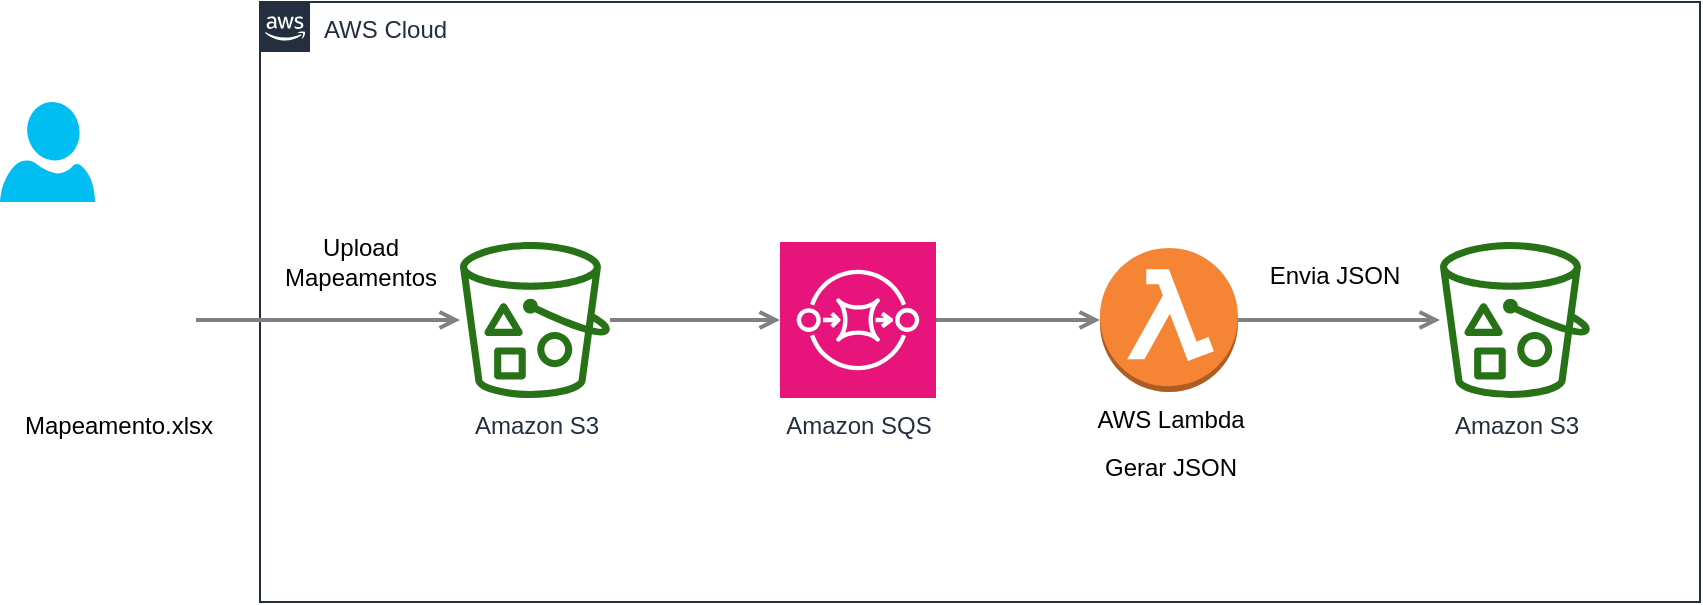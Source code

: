 <mxfile version="24.7.8">
  <diagram id="Ht1M8jgEwFfnCIfOTk4-" name="Page-1">
    <mxGraphModel dx="1034" dy="1247" grid="1" gridSize="10" guides="1" tooltips="1" connect="1" arrows="1" fold="1" page="1" pageScale="1" pageWidth="1169" pageHeight="827" math="0" shadow="0">
      <root>
        <mxCell id="0" />
        <mxCell id="1" parent="0" />
        <mxCell id="UEzPUAAOIrF-is8g5C7q-154" value="AWS Cloud" style="points=[[0,0],[0.25,0],[0.5,0],[0.75,0],[1,0],[1,0.25],[1,0.5],[1,0.75],[1,1],[0.75,1],[0.5,1],[0.25,1],[0,1],[0,0.75],[0,0.5],[0,0.25]];outlineConnect=0;gradientColor=none;html=1;whiteSpace=wrap;fontSize=12;fontStyle=0;shape=mxgraph.aws4.group;grIcon=mxgraph.aws4.group_aws_cloud_alt;strokeColor=#232F3E;fillColor=none;verticalAlign=top;align=left;spacingLeft=30;fontColor=#232F3E;dashed=0;labelBackgroundColor=#ffffff;container=1;pointerEvents=0;collapsible=0;recursiveResize=0;" parent="1" vertex="1">
          <mxGeometry x="200" y="-700" width="720" height="300" as="geometry" />
        </mxCell>
        <mxCell id="dOL3RdpPMTuehhcjLxyu-35" value="AWS Lambda" style="outlineConnect=0;dashed=0;verticalLabelPosition=bottom;verticalAlign=top;align=center;html=1;shape=mxgraph.aws3.lambda_function;fillColor=#F58534;gradientColor=none;" parent="UEzPUAAOIrF-is8g5C7q-154" vertex="1">
          <mxGeometry x="420" y="123" width="69" height="72" as="geometry" />
        </mxCell>
        <mxCell id="THMmlgjIWGHWH_QUGkb_-3" style="edgeStyle=orthogonalEdgeStyle;rounded=0;orthogonalLoop=1;jettySize=auto;html=1;startArrow=none;startFill=0;endArrow=open;endFill=0;strokeColor=#808080;strokeWidth=2;" parent="UEzPUAAOIrF-is8g5C7q-154" source="dOL3RdpPMTuehhcjLxyu-35" target="R009RjGv3hti7VilJgEY-3" edge="1">
          <mxGeometry relative="1" as="geometry">
            <Array as="points" />
            <mxPoint x="750.992" y="158.88" as="sourcePoint" />
            <mxPoint x="640" y="159.5" as="targetPoint" />
          </mxGeometry>
        </mxCell>
        <mxCell id="UEzPUAAOIrF-is8g5C7q-158" value="Amazon S3" style="outlineConnect=0;fontColor=#232F3E;gradientColor=none;fillColor=#277116;strokeColor=none;dashed=0;verticalLabelPosition=bottom;verticalAlign=top;align=center;html=1;fontSize=12;fontStyle=0;aspect=fixed;pointerEvents=1;shape=mxgraph.aws4.bucket_with_objects;labelBackgroundColor=#ffffff;" parent="UEzPUAAOIrF-is8g5C7q-154" vertex="1">
          <mxGeometry x="100" y="120" width="75" height="78" as="geometry" />
        </mxCell>
        <mxCell id="THMmlgjIWGHWH_QUGkb_-8" style="edgeStyle=orthogonalEdgeStyle;rounded=0;orthogonalLoop=1;jettySize=auto;html=1;startArrow=none;startFill=0;endArrow=open;endFill=0;strokeColor=#808080;strokeWidth=2;entryX=0;entryY=0.5;entryDx=0;entryDy=0;entryPerimeter=0;" parent="UEzPUAAOIrF-is8g5C7q-154" source="R009RjGv3hti7VilJgEY-1" target="dOL3RdpPMTuehhcjLxyu-35" edge="1">
          <mxGeometry relative="1" as="geometry">
            <Array as="points" />
            <mxPoint x="160" y="167" as="sourcePoint" />
            <mxPoint x="210" y="159.5" as="targetPoint" />
          </mxGeometry>
        </mxCell>
        <mxCell id="R009RjGv3hti7VilJgEY-1" value="Amazon SQS" style="sketch=0;points=[[0,0,0],[0.25,0,0],[0.5,0,0],[0.75,0,0],[1,0,0],[0,1,0],[0.25,1,0],[0.5,1,0],[0.75,1,0],[1,1,0],[0,0.25,0],[0,0.5,0],[0,0.75,0],[1,0.25,0],[1,0.5,0],[1,0.75,0]];outlineConnect=0;fontColor=#232F3E;fillColor=#E7157B;strokeColor=#ffffff;dashed=0;verticalLabelPosition=bottom;verticalAlign=top;align=center;html=1;fontSize=12;fontStyle=0;aspect=fixed;shape=mxgraph.aws4.resourceIcon;resIcon=mxgraph.aws4.sqs;" vertex="1" parent="UEzPUAAOIrF-is8g5C7q-154">
          <mxGeometry x="260" y="120" width="78" height="78" as="geometry" />
        </mxCell>
        <mxCell id="R009RjGv3hti7VilJgEY-2" value="" style="edgeStyle=orthogonalEdgeStyle;rounded=0;orthogonalLoop=1;jettySize=auto;html=1;startArrow=none;startFill=0;endArrow=open;endFill=0;strokeColor=#808080;strokeWidth=2;entryX=0;entryY=0.5;entryDx=0;entryDy=0;entryPerimeter=0;" edge="1" parent="UEzPUAAOIrF-is8g5C7q-154" source="UEzPUAAOIrF-is8g5C7q-158" target="R009RjGv3hti7VilJgEY-1">
          <mxGeometry relative="1" as="geometry">
            <Array as="points" />
            <mxPoint x="345" y="-540" as="sourcePoint" />
            <mxPoint x="540" y="-540" as="targetPoint" />
          </mxGeometry>
        </mxCell>
        <mxCell id="R009RjGv3hti7VilJgEY-3" value="Amazon S3" style="outlineConnect=0;fontColor=#232F3E;gradientColor=none;fillColor=#277116;strokeColor=none;dashed=0;verticalLabelPosition=bottom;verticalAlign=top;align=center;html=1;fontSize=12;fontStyle=0;aspect=fixed;pointerEvents=1;shape=mxgraph.aws4.bucket_with_objects;labelBackgroundColor=#ffffff;" vertex="1" parent="UEzPUAAOIrF-is8g5C7q-154">
          <mxGeometry x="590" y="120" width="75" height="78" as="geometry" />
        </mxCell>
        <mxCell id="R009RjGv3hti7VilJgEY-6" value="Gerar JSON" style="text;html=1;align=center;verticalAlign=middle;resizable=0;points=[];autosize=1;strokeColor=none;fillColor=none;" vertex="1" parent="UEzPUAAOIrF-is8g5C7q-154">
          <mxGeometry x="409.5" y="218" width="90" height="30" as="geometry" />
        </mxCell>
        <mxCell id="R009RjGv3hti7VilJgEY-7" value="Upload&lt;div&gt;Mapeamentos&lt;/div&gt;" style="text;html=1;align=center;verticalAlign=middle;resizable=0;points=[];autosize=1;strokeColor=none;fillColor=none;" vertex="1" parent="UEzPUAAOIrF-is8g5C7q-154">
          <mxGeometry y="110" width="100" height="40" as="geometry" />
        </mxCell>
        <mxCell id="THMmlgjIWGHWH_QUGkb_-13" value="" style="verticalLabelPosition=bottom;html=1;verticalAlign=top;align=center;strokeColor=none;fillColor=#00BEF2;shape=mxgraph.azure.user;" parent="1" vertex="1">
          <mxGeometry x="70" y="-650" width="47.5" height="50" as="geometry" />
        </mxCell>
        <mxCell id="R009RjGv3hti7VilJgEY-4" value="Envia JSON" style="text;html=1;align=center;verticalAlign=middle;resizable=0;points=[];autosize=1;strokeColor=none;fillColor=none;" vertex="1" parent="1">
          <mxGeometry x="692" y="-578" width="90" height="30" as="geometry" />
        </mxCell>
        <mxCell id="R009RjGv3hti7VilJgEY-9" value="Mapeamento.xlsx" style="shape=image;html=1;verticalAlign=top;verticalLabelPosition=bottom;labelBackgroundColor=#ffffff;imageAspect=0;aspect=fixed;image=https://cdn3.iconfinder.com/data/icons/document-icons-2/30/647708-excel-128.png" vertex="1" parent="1">
          <mxGeometry x="90" y="-580" width="78" height="78" as="geometry" />
        </mxCell>
        <mxCell id="R009RjGv3hti7VilJgEY-10" value="" style="edgeStyle=orthogonalEdgeStyle;rounded=0;orthogonalLoop=1;jettySize=auto;html=1;startArrow=none;startFill=0;endArrow=open;endFill=0;strokeColor=#808080;strokeWidth=2;" edge="1" parent="1" source="R009RjGv3hti7VilJgEY-9" target="UEzPUAAOIrF-is8g5C7q-158">
          <mxGeometry relative="1" as="geometry">
            <Array as="points" />
            <mxPoint x="180" y="-541.5" as="sourcePoint" />
            <mxPoint x="265" y="-541.5" as="targetPoint" />
          </mxGeometry>
        </mxCell>
      </root>
    </mxGraphModel>
  </diagram>
</mxfile>
